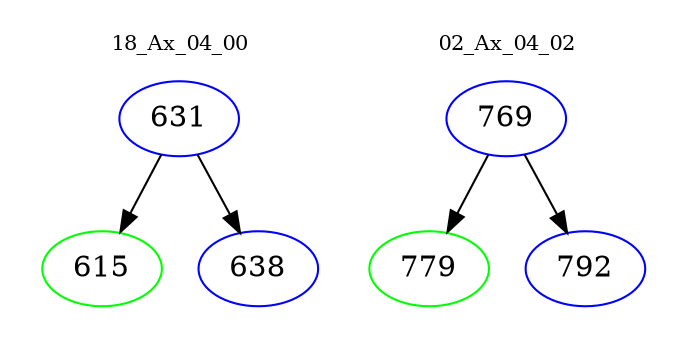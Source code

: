 digraph{
subgraph cluster_0 {
color = white
label = "18_Ax_04_00";
fontsize=10;
T0_631 [label="631", color="blue"]
T0_631 -> T0_615 [color="black"]
T0_615 [label="615", color="green"]
T0_631 -> T0_638 [color="black"]
T0_638 [label="638", color="blue"]
}
subgraph cluster_1 {
color = white
label = "02_Ax_04_02";
fontsize=10;
T1_769 [label="769", color="blue"]
T1_769 -> T1_779 [color="black"]
T1_779 [label="779", color="green"]
T1_769 -> T1_792 [color="black"]
T1_792 [label="792", color="blue"]
}
}
